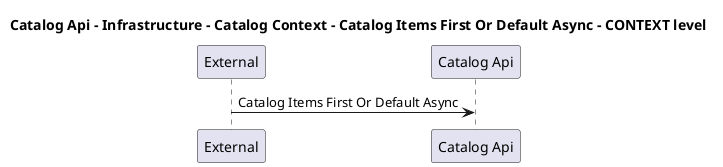 @startuml

title Catalog Api - Infrastructure - Catalog Context - Catalog Items First Or Default Async - CONTEXT level

participant "External" as C4InterFlow.SoftwareSystems.ExternalSystem
participant "Catalog Api" as dotnet.eShop.Architecture.SoftwareSystems.CatalogApi

C4InterFlow.SoftwareSystems.ExternalSystem -> dotnet.eShop.Architecture.SoftwareSystems.CatalogApi : Catalog Items First Or Default Async


@enduml
